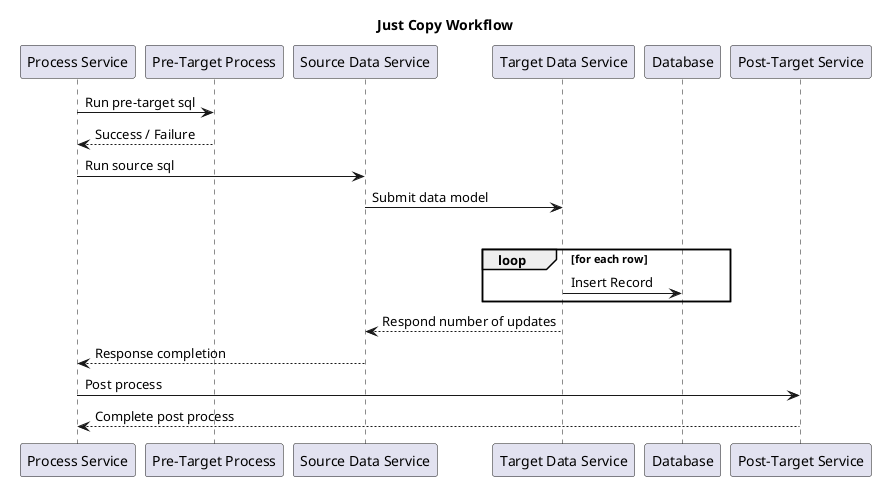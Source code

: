 @startuml

'idea.partialRender

title Just Copy Workflow

"Process Service" -> "Pre-Target Process" : Run pre-target sql
"Pre-Target Process" --> "Process Service" : Success / Failure
"Process Service" -> "Source Data Service" : Run source sql
"Source Data Service" -> "Target Data Service" : Submit data model
group Insert Record
    loop for each row
        "Target Data Service" -> "Database" : Insert Record
end
"Target Data Service" --> "Source Data Service" : Respond number of updates
"Source Data Service" --> "Process Service" : Response completion
"Process Service" -> "Post-Target Service" : Post process
"Post-Target Service" --> "Process Service" : Complete post process
@enduml